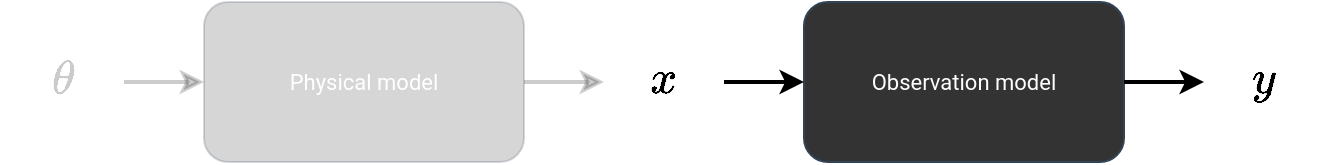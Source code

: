 <mxfile version="24.6.4" type="device">
  <diagram name="Page-1" id="u0bHgL9ryZXh9v7xUjcb">
    <mxGraphModel dx="2074" dy="1146" grid="1" gridSize="10" guides="1" tooltips="1" connect="1" arrows="1" fold="1" page="1" pageScale="1" pageWidth="827" pageHeight="1169" math="1" shadow="0">
      <root>
        <mxCell id="0" />
        <mxCell id="1" parent="0" />
        <mxCell id="wTl5N8vqSqgQVyRXSi7D-1" value="Observation model" style="rounded=1;whiteSpace=wrap;html=1;fillColor=#333333;fontColor=#ffffff;strokeColor=#314354;fontFamily=Roboto;fontSource=https%3A%2F%2Ffonts.googleapis.com%2Fcss%3Ffamily%3DRoboto;fontSize=11;" vertex="1" parent="1">
          <mxGeometry x="440" y="360" width="160" height="80" as="geometry" />
        </mxCell>
        <mxCell id="wTl5N8vqSqgQVyRXSi7D-2" value="" style="endArrow=classic;html=1;rounded=0;exitX=1;exitY=0.5;exitDx=0;exitDy=0;strokeWidth=2;" edge="1" parent="1" source="wTl5N8vqSqgQVyRXSi7D-1">
          <mxGeometry width="50" height="50" relative="1" as="geometry">
            <mxPoint x="670" y="730" as="sourcePoint" />
            <mxPoint x="640" y="400" as="targetPoint" />
          </mxGeometry>
        </mxCell>
        <mxCell id="wTl5N8vqSqgQVyRXSi7D-3" value="" style="endArrow=classic;html=1;rounded=0;strokeWidth=2;entryX=0;entryY=0.5;entryDx=0;entryDy=0;" edge="1" parent="1" target="wTl5N8vqSqgQVyRXSi7D-1">
          <mxGeometry width="50" height="50" relative="1" as="geometry">
            <mxPoint x="400" y="400" as="sourcePoint" />
            <mxPoint x="570" y="410" as="targetPoint" />
          </mxGeometry>
        </mxCell>
        <mxCell id="wTl5N8vqSqgQVyRXSi7D-4" value="Physical model" style="rounded=1;whiteSpace=wrap;html=1;fillColor=#333333;fontColor=#ffffff;strokeColor=#314354;fontFamily=Roboto;fontSource=https%3A%2F%2Ffonts.googleapis.com%2Fcss%3Ffamily%3DRoboto;fontSize=11;opacity=20;" vertex="1" parent="1">
          <mxGeometry x="140" y="360" width="160" height="80" as="geometry" />
        </mxCell>
        <mxCell id="wTl5N8vqSqgQVyRXSi7D-5" value="" style="endArrow=classic;html=1;rounded=0;exitX=1;exitY=0.5;exitDx=0;exitDy=0;strokeWidth=2;opacity=20;" edge="1" parent="1" source="wTl5N8vqSqgQVyRXSi7D-4">
          <mxGeometry width="50" height="50" relative="1" as="geometry">
            <mxPoint x="370" y="730" as="sourcePoint" />
            <mxPoint x="340" y="400" as="targetPoint" />
          </mxGeometry>
        </mxCell>
        <mxCell id="wTl5N8vqSqgQVyRXSi7D-6" value="" style="endArrow=classic;html=1;rounded=0;strokeWidth=2;entryX=0;entryY=0.5;entryDx=0;entryDy=0;opacity=20;" edge="1" parent="1" target="wTl5N8vqSqgQVyRXSi7D-4">
          <mxGeometry width="50" height="50" relative="1" as="geometry">
            <mxPoint x="100" y="400" as="sourcePoint" />
            <mxPoint x="270" y="410" as="targetPoint" />
          </mxGeometry>
        </mxCell>
        <mxCell id="wTl5N8vqSqgQVyRXSi7D-7" value="`x`" style="text;html=1;align=center;verticalAlign=middle;whiteSpace=wrap;rounded=0;fontSize=20;" vertex="1" parent="1">
          <mxGeometry x="340" y="383" width="60" height="30" as="geometry" />
        </mxCell>
        <mxCell id="wTl5N8vqSqgQVyRXSi7D-8" value="`y`" style="text;html=1;align=center;verticalAlign=middle;whiteSpace=wrap;rounded=0;fontSize=20;" vertex="1" parent="1">
          <mxGeometry x="640" y="383" width="60" height="30" as="geometry" />
        </mxCell>
        <mxCell id="wTl5N8vqSqgQVyRXSi7D-9" value="`\theta`" style="text;html=1;align=center;verticalAlign=middle;whiteSpace=wrap;rounded=0;fontSize=20;opacity=20;textOpacity=20;" vertex="1" parent="1">
          <mxGeometry x="40" y="383" width="60" height="30" as="geometry" />
        </mxCell>
      </root>
    </mxGraphModel>
  </diagram>
</mxfile>
